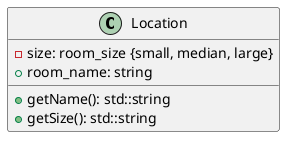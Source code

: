 @startuml
class Location {
    - size: room_size {small, median, large}
    + room_name: string
    + getName(): std::string
    + getSize(): std::string
}
@enduml